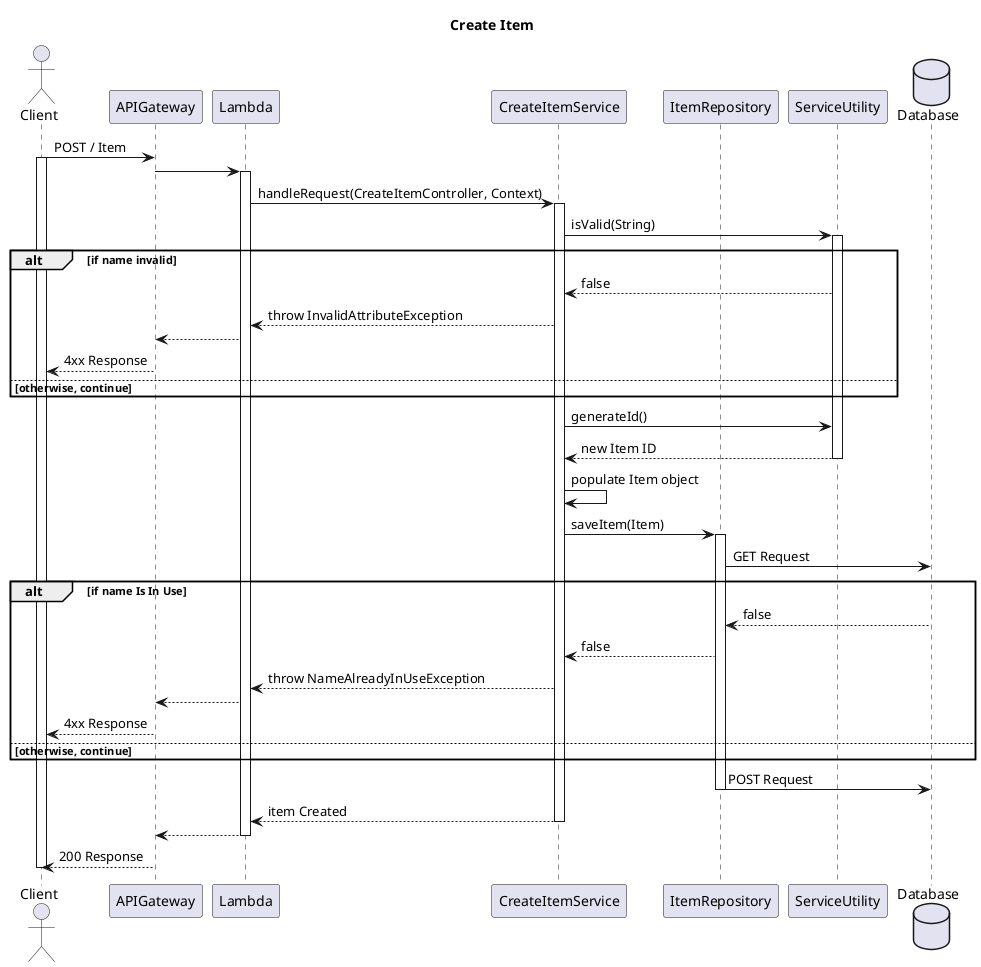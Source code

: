 @startuml
title Create Item

actor Client
participant APIGateway
participant Lambda
participant CreateItemService
participant ItemRepository
participant ServiceUtility
database Database

Client -> APIGateway : POST / Item
activate Client
APIGateway -> Lambda
activate Lambda
Lambda -> CreateItemService :  handleRequest(CreateItemController, Context)
activate CreateItemService
CreateItemService -> ServiceUtility : isValid(String)
activate ServiceUtility

alt if name invalid
    CreateItemService <-- ServiceUtility : false
    Lambda <-- CreateItemService : throw InvalidAttributeException
    APIGateway <-- Lambda
    Client <-- APIGateway : 4xx Response
else otherwise, continue
end

CreateItemService -> ServiceUtility : generateId()
CreateItemService <-- ServiceUtility : new Item ID
deactivate ServiceUtility

CreateItemService -> CreateItemService : populate Item object

CreateItemService -> ItemRepository : saveItem(Item)
activate ItemRepository

ItemRepository -> Database : GET Request

alt if name Is In Use
    ItemRepository <-- Database : false
    CreateItemService <-- ItemRepository : false
    Lambda <-- CreateItemService : throw NameAlreadyInUseException
    APIGateway <-- Lambda
    Client <-- APIGateway : 4xx Response
else otherwise, continue
end

ItemRepository -> Database : POST Request

deactivate ItemRepository



Lambda <-- CreateItemService : item Created
deactivate CreateItemService
APIGateway <-- Lambda
deactivate Lambda
Client <-- APIGateway : 200 Response
deactivate Client

@enduml
